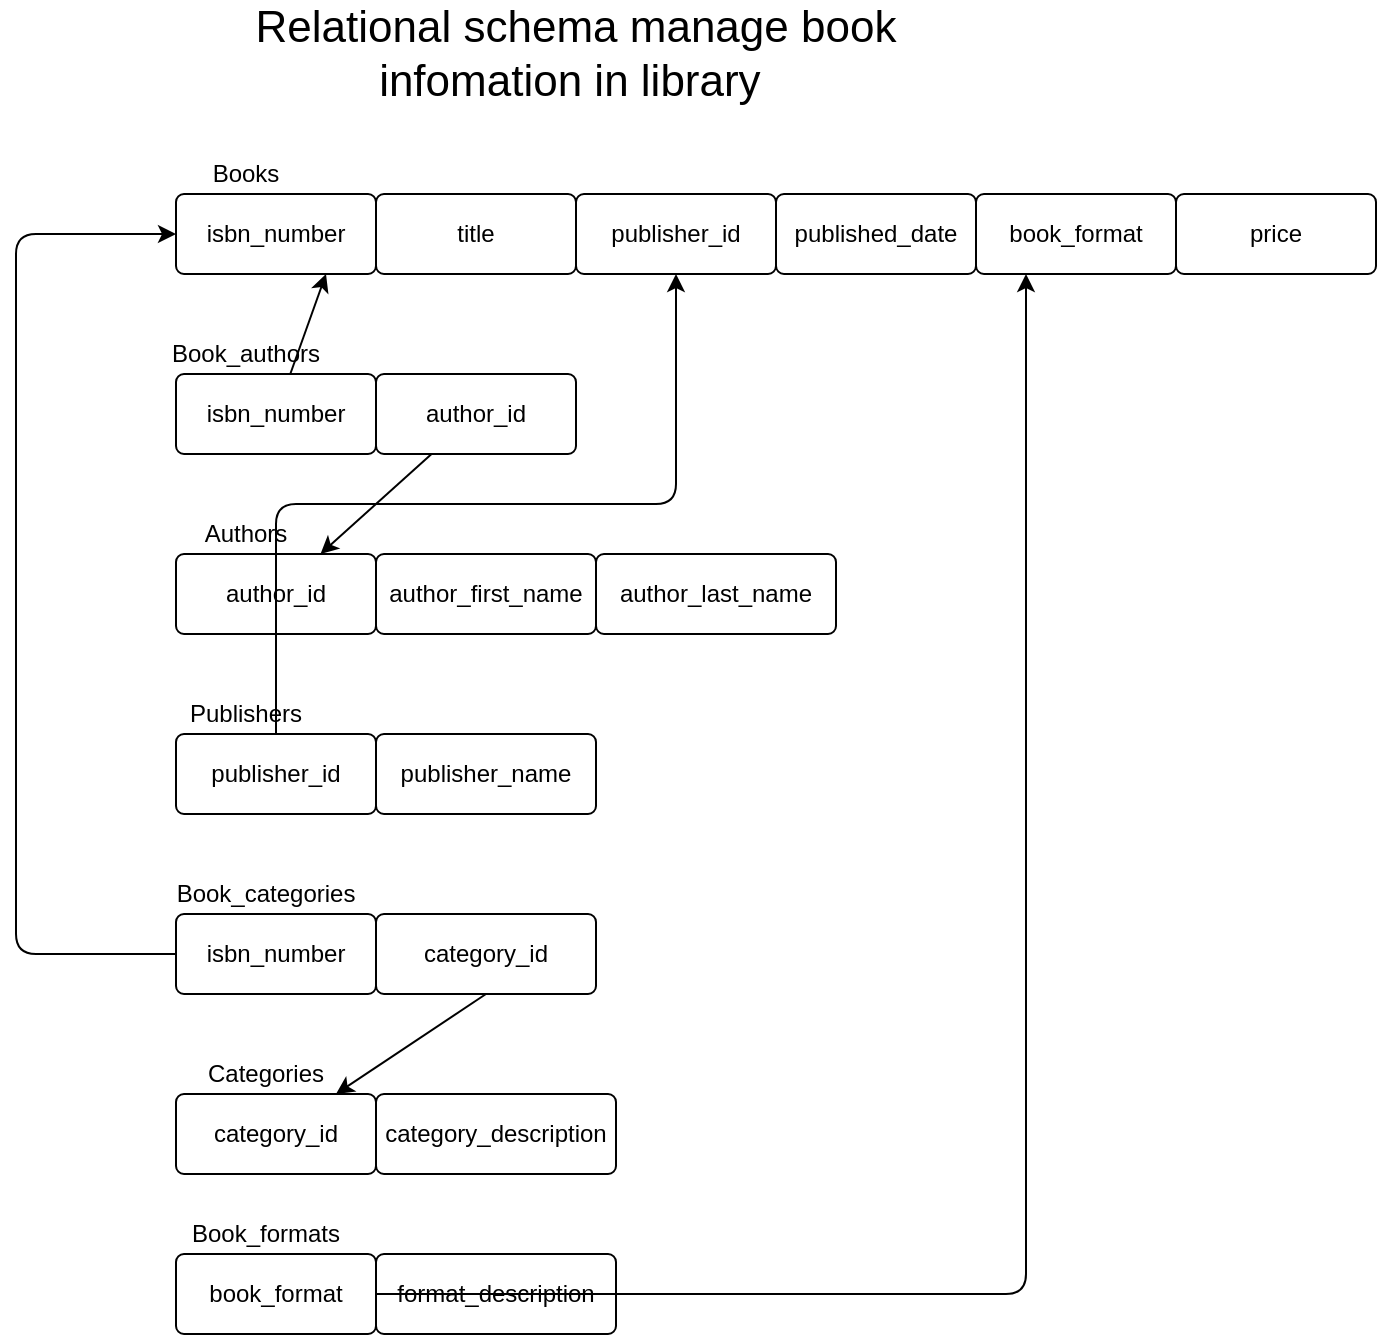 <mxfile version="13.5.4" type="device"><diagram id="R2lEEEUBdFMjLlhIrx00" name="Page-1"><mxGraphModel dx="908" dy="702" grid="1" gridSize="10" guides="1" tooltips="1" connect="1" arrows="1" fold="1" page="1" pageScale="1" pageWidth="850" pageHeight="1100" math="0" shadow="0" extFonts="Permanent Marker^https://fonts.googleapis.com/css?family=Permanent+Marker"><root><mxCell id="0"/><mxCell id="1" parent="0"/><mxCell id="LU96IHnBus4q1uNiYdGK-2" value="isbn_number" style="rounded=1;arcSize=10;whiteSpace=wrap;html=1;align=center;" vertex="1" parent="1"><mxGeometry x="120" y="200" width="100" height="40" as="geometry"/></mxCell><mxCell id="LU96IHnBus4q1uNiYdGK-3" value="title" style="rounded=1;arcSize=10;whiteSpace=wrap;html=1;align=center;" vertex="1" parent="1"><mxGeometry x="220" y="200" width="100" height="40" as="geometry"/></mxCell><mxCell id="LU96IHnBus4q1uNiYdGK-4" value="published_date" style="rounded=1;arcSize=10;whiteSpace=wrap;html=1;align=center;" vertex="1" parent="1"><mxGeometry x="420" y="200" width="100" height="40" as="geometry"/></mxCell><mxCell id="LU96IHnBus4q1uNiYdGK-5" value="publisher_id" style="rounded=1;arcSize=10;whiteSpace=wrap;html=1;align=center;" vertex="1" parent="1"><mxGeometry x="320" y="200" width="100" height="40" as="geometry"/></mxCell><mxCell id="LU96IHnBus4q1uNiYdGK-9" value="&lt;font style=&quot;font-size: 22px&quot;&gt;Relational schema manage book infomation in library&amp;nbsp;&lt;/font&gt;" style="text;html=1;strokeColor=none;fillColor=none;align=center;verticalAlign=middle;whiteSpace=wrap;rounded=0;" vertex="1" parent="1"><mxGeometry x="120" y="120" width="400" height="20" as="geometry"/></mxCell><mxCell id="LU96IHnBus4q1uNiYdGK-10" value="Books" style="text;html=1;strokeColor=none;fillColor=none;align=center;verticalAlign=middle;whiteSpace=wrap;rounded=0;" vertex="1" parent="1"><mxGeometry x="120" y="180" width="70" height="20" as="geometry"/></mxCell><mxCell id="LU96IHnBus4q1uNiYdGK-11" value="book_format" style="rounded=1;arcSize=10;whiteSpace=wrap;html=1;align=center;" vertex="1" parent="1"><mxGeometry x="520" y="200" width="100" height="40" as="geometry"/></mxCell><mxCell id="LU96IHnBus4q1uNiYdGK-12" value="price" style="rounded=1;arcSize=10;whiteSpace=wrap;html=1;align=center;" vertex="1" parent="1"><mxGeometry x="620" y="200" width="100" height="40" as="geometry"/></mxCell><mxCell id="LU96IHnBus4q1uNiYdGK-13" value="isbn_number" style="rounded=1;arcSize=10;whiteSpace=wrap;html=1;align=center;" vertex="1" parent="1"><mxGeometry x="120" y="290" width="100" height="40" as="geometry"/></mxCell><mxCell id="LU96IHnBus4q1uNiYdGK-14" value="author_id" style="rounded=1;arcSize=10;whiteSpace=wrap;html=1;align=center;" vertex="1" parent="1"><mxGeometry x="220" y="290" width="100" height="40" as="geometry"/></mxCell><mxCell id="LU96IHnBus4q1uNiYdGK-16" value="Book_authors" style="text;html=1;strokeColor=none;fillColor=none;align=center;verticalAlign=middle;whiteSpace=wrap;rounded=0;" vertex="1" parent="1"><mxGeometry x="120" y="270" width="70" height="20" as="geometry"/></mxCell><mxCell id="LU96IHnBus4q1uNiYdGK-17" value="author_id" style="rounded=1;arcSize=10;whiteSpace=wrap;html=1;align=center;" vertex="1" parent="1"><mxGeometry x="120" y="380" width="100" height="40" as="geometry"/></mxCell><mxCell id="LU96IHnBus4q1uNiYdGK-18" value="author_first_name" style="rounded=1;arcSize=10;whiteSpace=wrap;html=1;align=center;" vertex="1" parent="1"><mxGeometry x="220" y="380" width="110" height="40" as="geometry"/></mxCell><mxCell id="LU96IHnBus4q1uNiYdGK-19" value="Authors" style="text;html=1;strokeColor=none;fillColor=none;align=center;verticalAlign=middle;whiteSpace=wrap;rounded=0;" vertex="1" parent="1"><mxGeometry x="120" y="360" width="70" height="20" as="geometry"/></mxCell><mxCell id="LU96IHnBus4q1uNiYdGK-20" value="author_last_name" style="rounded=1;arcSize=10;whiteSpace=wrap;html=1;align=center;" vertex="1" parent="1"><mxGeometry x="330" y="380" width="120" height="40" as="geometry"/></mxCell><mxCell id="LU96IHnBus4q1uNiYdGK-26" value="publisher_id" style="rounded=1;arcSize=10;whiteSpace=wrap;html=1;align=center;" vertex="1" parent="1"><mxGeometry x="120" y="470" width="100" height="40" as="geometry"/></mxCell><mxCell id="LU96IHnBus4q1uNiYdGK-27" value="publisher_name" style="rounded=1;arcSize=10;whiteSpace=wrap;html=1;align=center;" vertex="1" parent="1"><mxGeometry x="220" y="470" width="110" height="40" as="geometry"/></mxCell><mxCell id="LU96IHnBus4q1uNiYdGK-28" value="Publishers" style="text;html=1;strokeColor=none;fillColor=none;align=center;verticalAlign=middle;whiteSpace=wrap;rounded=0;" vertex="1" parent="1"><mxGeometry x="120" y="450" width="70" height="20" as="geometry"/></mxCell><mxCell id="LU96IHnBus4q1uNiYdGK-30" value="isbn_number" style="rounded=1;arcSize=10;whiteSpace=wrap;html=1;align=center;" vertex="1" parent="1"><mxGeometry x="120" y="560" width="100" height="40" as="geometry"/></mxCell><mxCell id="LU96IHnBus4q1uNiYdGK-31" value="category_id" style="rounded=1;arcSize=10;whiteSpace=wrap;html=1;align=center;" vertex="1" parent="1"><mxGeometry x="220" y="560" width="110" height="40" as="geometry"/></mxCell><mxCell id="LU96IHnBus4q1uNiYdGK-32" value="Book_categories" style="text;html=1;strokeColor=none;fillColor=none;align=center;verticalAlign=middle;whiteSpace=wrap;rounded=0;" vertex="1" parent="1"><mxGeometry x="130" y="540" width="70" height="20" as="geometry"/></mxCell><mxCell id="LU96IHnBus4q1uNiYdGK-33" value="category_id" style="rounded=1;arcSize=10;whiteSpace=wrap;html=1;align=center;" vertex="1" parent="1"><mxGeometry x="120" y="650" width="100" height="40" as="geometry"/></mxCell><mxCell id="LU96IHnBus4q1uNiYdGK-34" value="category_description" style="rounded=1;arcSize=10;whiteSpace=wrap;html=1;align=center;" vertex="1" parent="1"><mxGeometry x="220" y="650" width="120" height="40" as="geometry"/></mxCell><mxCell id="LU96IHnBus4q1uNiYdGK-35" value="Categories" style="text;html=1;strokeColor=none;fillColor=none;align=center;verticalAlign=middle;whiteSpace=wrap;rounded=0;" vertex="1" parent="1"><mxGeometry x="130" y="630" width="70" height="20" as="geometry"/></mxCell><mxCell id="LU96IHnBus4q1uNiYdGK-36" value="book_format" style="rounded=1;arcSize=10;whiteSpace=wrap;html=1;align=center;" vertex="1" parent="1"><mxGeometry x="120" y="730" width="100" height="40" as="geometry"/></mxCell><mxCell id="LU96IHnBus4q1uNiYdGK-37" value="format_description&lt;br&gt;" style="rounded=1;arcSize=10;whiteSpace=wrap;html=1;align=center;" vertex="1" parent="1"><mxGeometry x="220" y="730" width="120" height="40" as="geometry"/></mxCell><mxCell id="LU96IHnBus4q1uNiYdGK-38" value="Book_formats" style="text;html=1;strokeColor=none;fillColor=none;align=center;verticalAlign=middle;whiteSpace=wrap;rounded=0;" vertex="1" parent="1"><mxGeometry x="130" y="710" width="70" height="20" as="geometry"/></mxCell><mxCell id="LU96IHnBus4q1uNiYdGK-40" value="" style="endArrow=classic;html=1;entryX=0.75;entryY=1;entryDx=0;entryDy=0;" edge="1" parent="1" source="LU96IHnBus4q1uNiYdGK-13" target="LU96IHnBus4q1uNiYdGK-2"><mxGeometry width="50" height="50" relative="1" as="geometry"><mxPoint x="360" y="470" as="sourcePoint"/><mxPoint x="410" y="420" as="targetPoint"/></mxGeometry></mxCell><mxCell id="LU96IHnBus4q1uNiYdGK-41" value="" style="endArrow=classic;html=1;" edge="1" parent="1" source="LU96IHnBus4q1uNiYdGK-14" target="LU96IHnBus4q1uNiYdGK-17"><mxGeometry width="50" height="50" relative="1" as="geometry"><mxPoint x="360" y="470" as="sourcePoint"/><mxPoint x="410" y="420" as="targetPoint"/></mxGeometry></mxCell><mxCell id="LU96IHnBus4q1uNiYdGK-42" value="" style="endArrow=classic;html=1;edgeStyle=elbowEdgeStyle;elbow=vertical;" edge="1" parent="1" source="LU96IHnBus4q1uNiYdGK-26" target="LU96IHnBus4q1uNiYdGK-5"><mxGeometry width="50" height="50" relative="1" as="geometry"><mxPoint x="360" y="520" as="sourcePoint"/><mxPoint x="410" y="470" as="targetPoint"/></mxGeometry></mxCell><mxCell id="LU96IHnBus4q1uNiYdGK-45" value="" style="endArrow=classic;html=1;entryX=0.25;entryY=1;entryDx=0;entryDy=0;edgeStyle=orthogonalEdgeStyle;" edge="1" parent="1" source="LU96IHnBus4q1uNiYdGK-36" target="LU96IHnBus4q1uNiYdGK-11"><mxGeometry width="50" height="50" relative="1" as="geometry"><mxPoint x="350" y="540" as="sourcePoint"/><mxPoint x="400" y="490" as="targetPoint"/></mxGeometry></mxCell><mxCell id="LU96IHnBus4q1uNiYdGK-46" value="" style="endArrow=classic;html=1;edgeStyle=orthogonalEdgeStyle;" edge="1" parent="1" source="LU96IHnBus4q1uNiYdGK-30" target="LU96IHnBus4q1uNiYdGK-2"><mxGeometry width="50" height="50" relative="1" as="geometry"><mxPoint x="350" y="540" as="sourcePoint"/><mxPoint x="400" y="490" as="targetPoint"/><Array as="points"><mxPoint x="40" y="580"/><mxPoint x="40" y="220"/></Array></mxGeometry></mxCell><mxCell id="LU96IHnBus4q1uNiYdGK-48" value="" style="endArrow=classic;html=1;exitX=0.5;exitY=1;exitDx=0;exitDy=0;" edge="1" parent="1" source="LU96IHnBus4q1uNiYdGK-31" target="LU96IHnBus4q1uNiYdGK-33"><mxGeometry width="50" height="50" relative="1" as="geometry"><mxPoint x="350" y="610" as="sourcePoint"/><mxPoint x="400" y="560" as="targetPoint"/></mxGeometry></mxCell></root></mxGraphModel></diagram></mxfile>